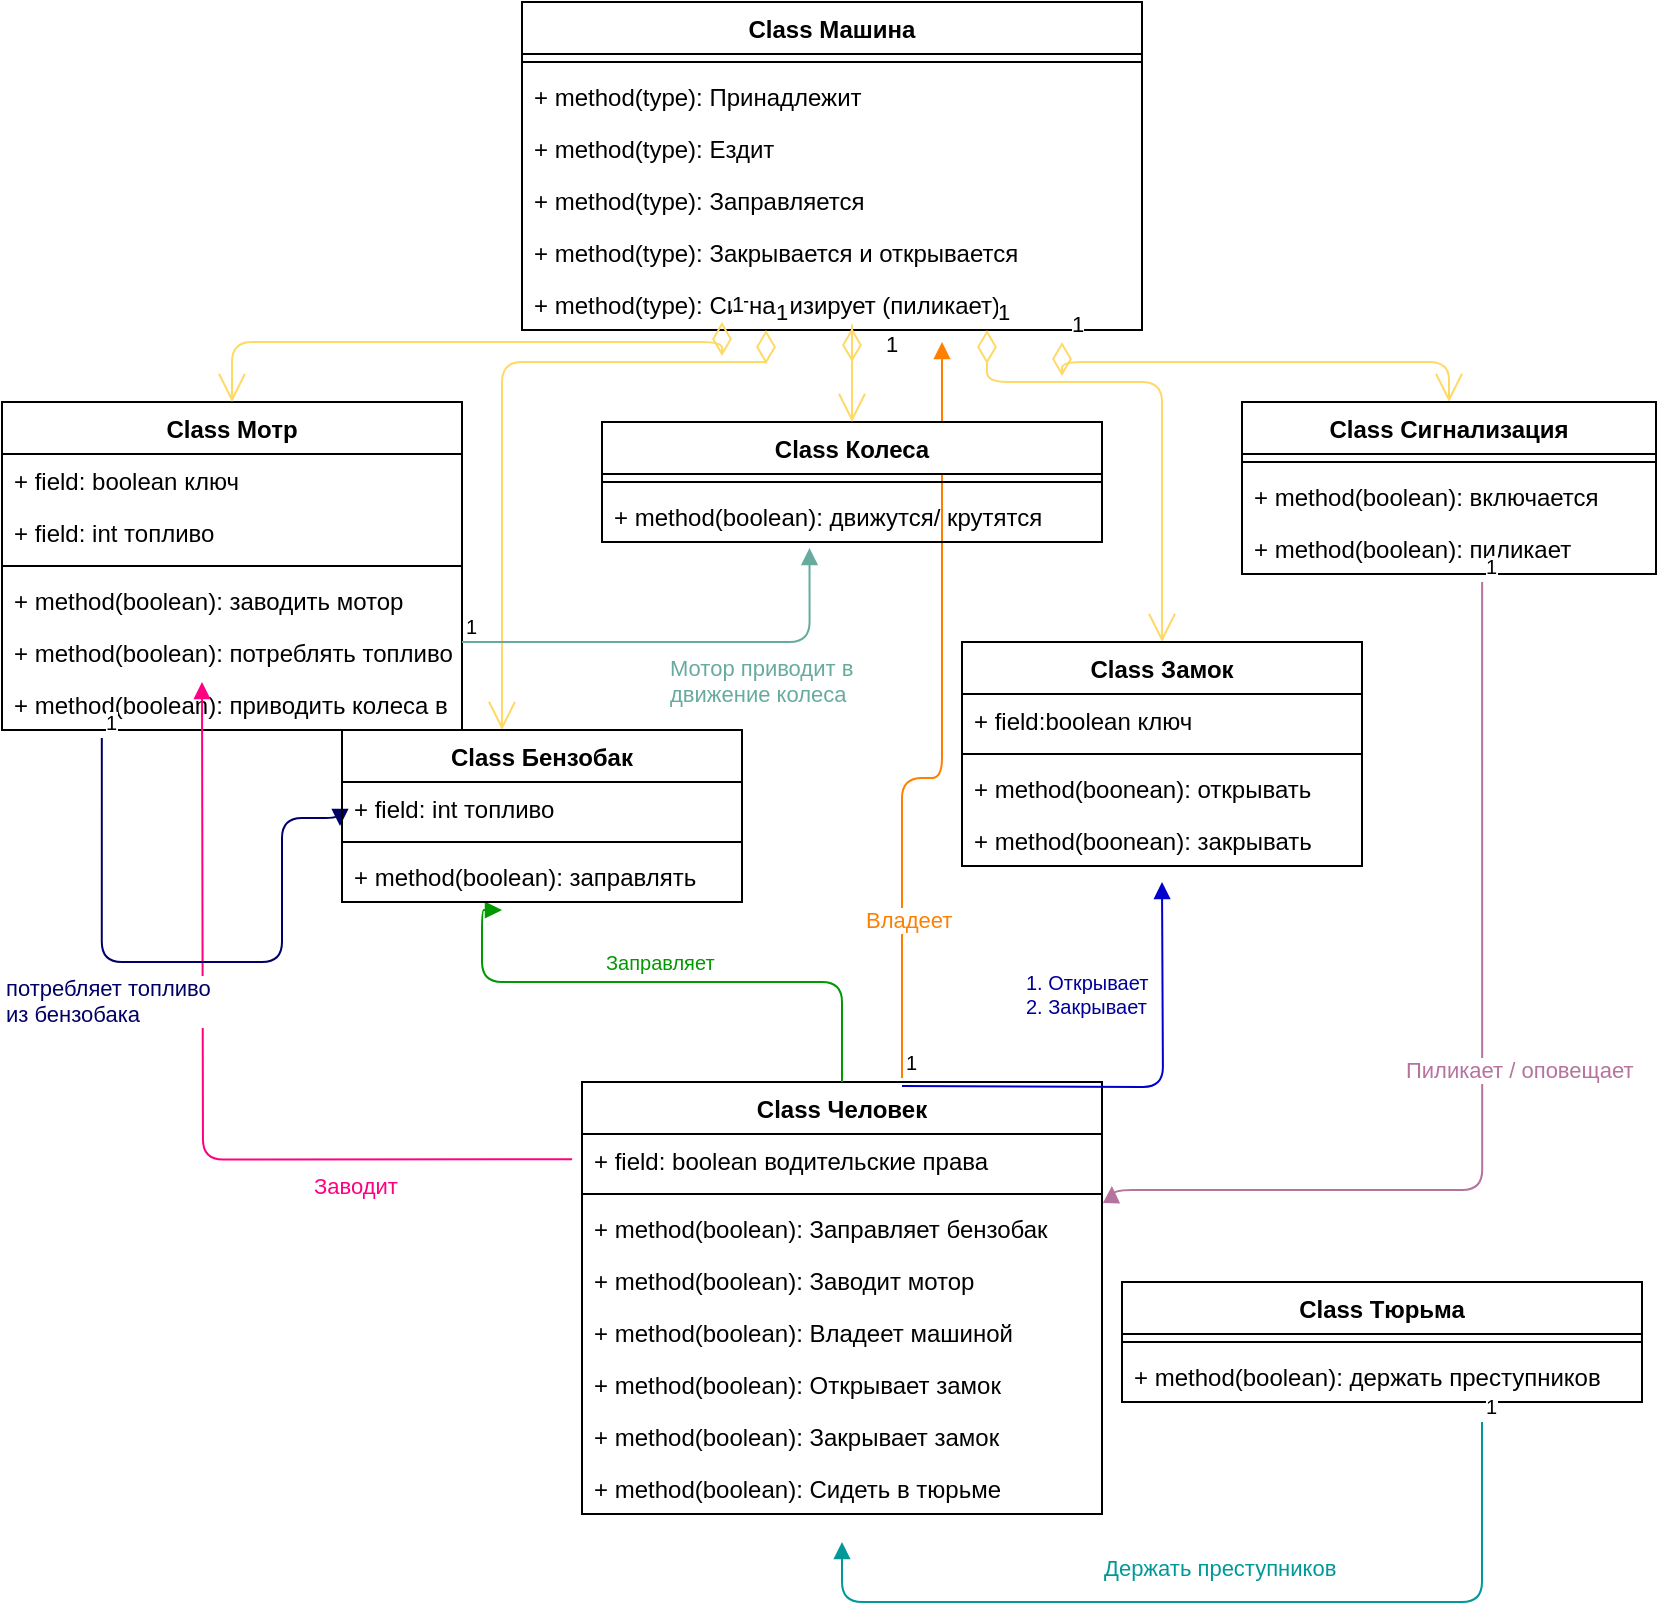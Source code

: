 <mxfile version="12.9.3" type="google"><diagram id="C5RBs43oDa-KdzZeNtuy" name="Page-1"><mxGraphModel dx="1422" dy="762" grid="1" gridSize="10" guides="1" tooltips="1" connect="1" arrows="1" fold="1" page="1" pageScale="1" pageWidth="827" pageHeight="1169" math="0" shadow="0"><root><mxCell id="WIyWlLk6GJQsqaUBKTNV-0"/><mxCell id="WIyWlLk6GJQsqaUBKTNV-1" parent="WIyWlLk6GJQsqaUBKTNV-0"/><mxCell id="cEycpyMzHlN6buZQE2hA-9" value="Class Машина" style="swimlane;fontStyle=1;align=center;verticalAlign=top;childLayout=stackLayout;horizontal=1;startSize=26;horizontalStack=0;resizeParent=1;resizeParentMax=0;resizeLast=0;collapsible=1;marginBottom=0;fillColor=none;" vertex="1" parent="WIyWlLk6GJQsqaUBKTNV-1"><mxGeometry x="260" width="310" height="164" as="geometry"/></mxCell><mxCell id="cEycpyMzHlN6buZQE2hA-11" value="" style="line;strokeWidth=1;fillColor=none;align=left;verticalAlign=middle;spacingTop=-1;spacingLeft=3;spacingRight=3;rotatable=0;labelPosition=right;points=[];portConstraint=eastwest;" vertex="1" parent="cEycpyMzHlN6buZQE2hA-9"><mxGeometry y="26" width="310" height="8" as="geometry"/></mxCell><mxCell id="cEycpyMzHlN6buZQE2hA-12" value="+ method(type): Принадлежит" style="text;align=left;verticalAlign=top;spacingLeft=4;spacingRight=4;overflow=hidden;rotatable=0;points=[[0,0.5],[1,0.5]];portConstraint=eastwest;labelBackgroundColor=none;" vertex="1" parent="cEycpyMzHlN6buZQE2hA-9"><mxGeometry y="34" width="310" height="26" as="geometry"/></mxCell><mxCell id="cEycpyMzHlN6buZQE2hA-89" value="+ method(type): Ездит" style="text;align=left;verticalAlign=top;spacingLeft=4;spacingRight=4;overflow=hidden;rotatable=0;points=[[0,0.5],[1,0.5]];portConstraint=eastwest;" vertex="1" parent="cEycpyMzHlN6buZQE2hA-9"><mxGeometry y="60" width="310" height="26" as="geometry"/></mxCell><mxCell id="cEycpyMzHlN6buZQE2hA-90" value="+ method(type): Заправляется" style="text;align=left;verticalAlign=top;spacingLeft=4;spacingRight=4;overflow=hidden;rotatable=0;points=[[0,0.5],[1,0.5]];portConstraint=eastwest;" vertex="1" parent="cEycpyMzHlN6buZQE2hA-9"><mxGeometry y="86" width="310" height="26" as="geometry"/></mxCell><mxCell id="cEycpyMzHlN6buZQE2hA-92" value="+ method(type): Закрывается и открывается" style="text;align=left;verticalAlign=top;spacingLeft=4;spacingRight=4;overflow=hidden;rotatable=0;points=[[0,0.5],[1,0.5]];portConstraint=eastwest;" vertex="1" parent="cEycpyMzHlN6buZQE2hA-9"><mxGeometry y="112" width="310" height="26" as="geometry"/></mxCell><mxCell id="cEycpyMzHlN6buZQE2hA-93" value="+ method(type): Сигнализирует (пиликает)" style="text;align=left;verticalAlign=top;spacingLeft=4;spacingRight=4;overflow=hidden;rotatable=0;points=[[0,0.5],[1,0.5]];portConstraint=eastwest;" vertex="1" parent="cEycpyMzHlN6buZQE2hA-9"><mxGeometry y="138" width="310" height="26" as="geometry"/></mxCell><mxCell id="cEycpyMzHlN6buZQE2hA-76" value="Владеет" style="endArrow=block;endFill=1;html=1;edgeStyle=orthogonalEdgeStyle;align=left;verticalAlign=top;strokeColor=#FF8000;fontColor=#FF8000;" edge="1" parent="cEycpyMzHlN6buZQE2hA-9"><mxGeometry x="-0.524" y="20" relative="1" as="geometry"><mxPoint x="190" y="538" as="sourcePoint"/><mxPoint x="210" y="170" as="targetPoint"/><Array as="points"><mxPoint x="190" y="388"/></Array><mxPoint as="offset"/></mxGeometry></mxCell><mxCell id="cEycpyMzHlN6buZQE2hA-77" value="1" style="resizable=0;html=1;align=left;verticalAlign=bottom;labelBackgroundColor=#ffffff;fontSize=10;" connectable="0" vertex="1" parent="cEycpyMzHlN6buZQE2hA-76"><mxGeometry x="-1" relative="1" as="geometry"/></mxCell><mxCell id="cEycpyMzHlN6buZQE2hA-17" value="Class Мотр" style="swimlane;fontStyle=1;align=center;verticalAlign=top;childLayout=stackLayout;horizontal=1;startSize=26;horizontalStack=0;resizeParent=1;resizeParentMax=0;resizeLast=0;collapsible=1;marginBottom=0;" vertex="1" parent="WIyWlLk6GJQsqaUBKTNV-1"><mxGeometry y="200" width="230" height="164" as="geometry"/></mxCell><mxCell id="cEycpyMzHlN6buZQE2hA-18" value="+ field: boolean ключ " style="text;strokeColor=none;fillColor=none;align=left;verticalAlign=top;spacingLeft=4;spacingRight=4;overflow=hidden;rotatable=0;points=[[0,0.5],[1,0.5]];portConstraint=eastwest;" vertex="1" parent="cEycpyMzHlN6buZQE2hA-17"><mxGeometry y="26" width="230" height="26" as="geometry"/></mxCell><mxCell id="cEycpyMzHlN6buZQE2hA-49" value="+ field: int топливо" style="text;strokeColor=none;fillColor=none;align=left;verticalAlign=top;spacingLeft=4;spacingRight=4;overflow=hidden;rotatable=0;points=[[0,0.5],[1,0.5]];portConstraint=eastwest;" vertex="1" parent="cEycpyMzHlN6buZQE2hA-17"><mxGeometry y="52" width="230" height="26" as="geometry"/></mxCell><mxCell id="cEycpyMzHlN6buZQE2hA-19" value="" style="line;strokeWidth=1;fillColor=none;align=left;verticalAlign=middle;spacingTop=-1;spacingLeft=3;spacingRight=3;rotatable=0;labelPosition=right;points=[];portConstraint=eastwest;" vertex="1" parent="cEycpyMzHlN6buZQE2hA-17"><mxGeometry y="78" width="230" height="8" as="geometry"/></mxCell><mxCell id="cEycpyMzHlN6buZQE2hA-20" value="+ method(boolean): заводить мотор" style="text;strokeColor=none;fillColor=none;align=left;verticalAlign=top;spacingLeft=4;spacingRight=4;overflow=hidden;rotatable=0;points=[[0,0.5],[1,0.5]];portConstraint=eastwest;" vertex="1" parent="cEycpyMzHlN6buZQE2hA-17"><mxGeometry y="86" width="230" height="26" as="geometry"/></mxCell><mxCell id="cEycpyMzHlN6buZQE2hA-50" value="+ method(boolean): потреблять топливо" style="text;strokeColor=none;fillColor=none;align=left;verticalAlign=top;spacingLeft=4;spacingRight=4;overflow=hidden;rotatable=0;points=[[0,0.5],[1,0.5]];portConstraint=eastwest;" vertex="1" parent="cEycpyMzHlN6buZQE2hA-17"><mxGeometry y="112" width="230" height="26" as="geometry"/></mxCell><mxCell id="cEycpyMzHlN6buZQE2hA-86" value="+ method(boolean): приводить колеса в движение" style="text;strokeColor=none;fillColor=none;align=left;verticalAlign=top;spacingLeft=4;spacingRight=4;overflow=hidden;rotatable=0;points=[[0,0.5],[1,0.5]];portConstraint=eastwest;" vertex="1" parent="cEycpyMzHlN6buZQE2hA-17"><mxGeometry y="138" width="230" height="26" as="geometry"/></mxCell><mxCell id="cEycpyMzHlN6buZQE2hA-37" value="1" style="endArrow=open;html=1;endSize=12;startArrow=diamondThin;startSize=14;startFill=0;edgeStyle=orthogonalEdgeStyle;align=left;verticalAlign=bottom;entryX=0.5;entryY=0;entryDx=0;entryDy=0;strokeColor=#FFD966;" edge="1" parent="WIyWlLk6GJQsqaUBKTNV-1" target="cEycpyMzHlN6buZQE2hA-17"><mxGeometry x="-1" y="3" relative="1" as="geometry"><mxPoint x="360" y="160" as="sourcePoint"/><mxPoint x="574" y="140" as="targetPoint"/><Array as="points"><mxPoint x="360" y="170"/><mxPoint x="115" y="170"/></Array></mxGeometry></mxCell><mxCell id="cEycpyMzHlN6buZQE2hA-39" value="1" style="endArrow=open;html=1;endSize=12;startArrow=diamondThin;startSize=14;startFill=0;edgeStyle=orthogonalEdgeStyle;align=left;verticalAlign=bottom;entryX=0.4;entryY=0;entryDx=0;entryDy=0;entryPerimeter=0;strokeColor=#FFD966;" edge="1" parent="WIyWlLk6GJQsqaUBKTNV-1" source="cEycpyMzHlN6buZQE2hA-93" target="cEycpyMzHlN6buZQE2hA-13"><mxGeometry x="-1" y="3" relative="1" as="geometry"><mxPoint x="390" y="170" as="sourcePoint"/><mxPoint x="240" y="312" as="targetPoint"/><Array as="points"><mxPoint x="382" y="180"/><mxPoint x="250" y="180"/></Array></mxGeometry></mxCell><mxCell id="cEycpyMzHlN6buZQE2hA-42" value="1" style="endArrow=open;html=1;endSize=12;startArrow=diamondThin;startSize=14;startFill=0;edgeStyle=orthogonalEdgeStyle;align=left;verticalAlign=bottom;entryX=0.5;entryY=0;entryDx=0;entryDy=0;strokeColor=#FFD966;exitX=0.75;exitY=1;exitDx=0;exitDy=0;" edge="1" parent="WIyWlLk6GJQsqaUBKTNV-1" source="cEycpyMzHlN6buZQE2hA-9" target="cEycpyMzHlN6buZQE2hA-33"><mxGeometry x="-1" y="3" relative="1" as="geometry"><mxPoint x="590" y="190" as="sourcePoint"/><mxPoint x="510" y="370" as="targetPoint"/><Array as="points"><mxPoint x="493" y="190"/><mxPoint x="580" y="190"/></Array></mxGeometry></mxCell><mxCell id="cEycpyMzHlN6buZQE2hA-44" value="1" style="endArrow=open;html=1;endSize=12;startArrow=diamondThin;startSize=14;startFill=0;edgeStyle=orthogonalEdgeStyle;align=left;verticalAlign=bottom;entryX=0.5;entryY=0;entryDx=0;entryDy=0;strokeColor=#FFD966;" edge="1" parent="WIyWlLk6GJQsqaUBKTNV-1" target="cEycpyMzHlN6buZQE2hA-29"><mxGeometry x="-1" y="3" relative="1" as="geometry"><mxPoint x="530" y="170" as="sourcePoint"/><mxPoint x="600" y="130" as="targetPoint"/><Array as="points"><mxPoint x="530" y="180"/><mxPoint x="724" y="180"/></Array></mxGeometry></mxCell><mxCell id="cEycpyMzHlN6buZQE2hA-21" value="Class Колеса" style="swimlane;fontStyle=1;align=center;verticalAlign=top;childLayout=stackLayout;horizontal=1;startSize=26;horizontalStack=0;resizeParent=1;resizeParentMax=0;resizeLast=0;collapsible=1;marginBottom=0;" vertex="1" parent="WIyWlLk6GJQsqaUBKTNV-1"><mxGeometry x="300" y="210" width="250" height="60" as="geometry"/></mxCell><mxCell id="cEycpyMzHlN6buZQE2hA-23" value="" style="line;strokeWidth=1;fillColor=none;align=left;verticalAlign=middle;spacingTop=-1;spacingLeft=3;spacingRight=3;rotatable=0;labelPosition=right;points=[];portConstraint=eastwest;" vertex="1" parent="cEycpyMzHlN6buZQE2hA-21"><mxGeometry y="26" width="250" height="8" as="geometry"/></mxCell><mxCell id="cEycpyMzHlN6buZQE2hA-24" value="+ method(boolean): движутся/ крутятся" style="text;strokeColor=none;fillColor=none;align=left;verticalAlign=top;spacingLeft=4;spacingRight=4;overflow=hidden;rotatable=0;points=[[0,0.5],[1,0.5]];portConstraint=eastwest;" vertex="1" parent="cEycpyMzHlN6buZQE2hA-21"><mxGeometry y="34" width="250" height="26" as="geometry"/></mxCell><mxCell id="cEycpyMzHlN6buZQE2hA-33" value="Class Замок" style="swimlane;fontStyle=1;align=center;verticalAlign=top;childLayout=stackLayout;horizontal=1;startSize=26;horizontalStack=0;resizeParent=1;resizeParentMax=0;resizeLast=0;collapsible=1;marginBottom=0;" vertex="1" parent="WIyWlLk6GJQsqaUBKTNV-1"><mxGeometry x="480" y="320" width="200" height="112" as="geometry"/></mxCell><mxCell id="cEycpyMzHlN6buZQE2hA-34" value="+ field:boolean ключ" style="text;strokeColor=none;fillColor=none;align=left;verticalAlign=top;spacingLeft=4;spacingRight=4;overflow=hidden;rotatable=0;points=[[0,0.5],[1,0.5]];portConstraint=eastwest;" vertex="1" parent="cEycpyMzHlN6buZQE2hA-33"><mxGeometry y="26" width="200" height="26" as="geometry"/></mxCell><mxCell id="cEycpyMzHlN6buZQE2hA-35" value="" style="line;strokeWidth=1;fillColor=none;align=left;verticalAlign=middle;spacingTop=-1;spacingLeft=3;spacingRight=3;rotatable=0;labelPosition=right;points=[];portConstraint=eastwest;" vertex="1" parent="cEycpyMzHlN6buZQE2hA-33"><mxGeometry y="52" width="200" height="8" as="geometry"/></mxCell><mxCell id="cEycpyMzHlN6buZQE2hA-36" value="+ method(boonean): открывать" style="text;strokeColor=none;fillColor=none;align=left;verticalAlign=top;spacingLeft=4;spacingRight=4;overflow=hidden;rotatable=0;points=[[0,0.5],[1,0.5]];portConstraint=eastwest;" vertex="1" parent="cEycpyMzHlN6buZQE2hA-33"><mxGeometry y="60" width="200" height="26" as="geometry"/></mxCell><mxCell id="cEycpyMzHlN6buZQE2hA-48" value="+ method(boonean): закрывать" style="text;strokeColor=none;fillColor=none;align=left;verticalAlign=top;spacingLeft=4;spacingRight=4;overflow=hidden;rotatable=0;points=[[0,0.5],[1,0.5]];portConstraint=eastwest;" vertex="1" parent="cEycpyMzHlN6buZQE2hA-33"><mxGeometry y="86" width="200" height="26" as="geometry"/></mxCell><mxCell id="cEycpyMzHlN6buZQE2hA-29" value="Class Сигнализация" style="swimlane;fontStyle=1;align=center;verticalAlign=top;childLayout=stackLayout;horizontal=1;startSize=26;horizontalStack=0;resizeParent=1;resizeParentMax=0;resizeLast=0;collapsible=1;marginBottom=0;" vertex="1" parent="WIyWlLk6GJQsqaUBKTNV-1"><mxGeometry x="620" y="200" width="207" height="86" as="geometry"/></mxCell><mxCell id="cEycpyMzHlN6buZQE2hA-31" value="" style="line;strokeWidth=1;fillColor=none;align=left;verticalAlign=middle;spacingTop=-1;spacingLeft=3;spacingRight=3;rotatable=0;labelPosition=right;points=[];portConstraint=eastwest;" vertex="1" parent="cEycpyMzHlN6buZQE2hA-29"><mxGeometry y="26" width="207" height="8" as="geometry"/></mxCell><mxCell id="cEycpyMzHlN6buZQE2hA-32" value="+ method(boolean): включается" style="text;strokeColor=none;fillColor=none;align=left;verticalAlign=top;spacingLeft=4;spacingRight=4;overflow=hidden;rotatable=0;points=[[0,0.5],[1,0.5]];portConstraint=eastwest;" vertex="1" parent="cEycpyMzHlN6buZQE2hA-29"><mxGeometry y="34" width="207" height="26" as="geometry"/></mxCell><mxCell id="cEycpyMzHlN6buZQE2hA-47" value="+ method(boolean): пиликает" style="text;strokeColor=none;fillColor=none;align=left;verticalAlign=top;spacingLeft=4;spacingRight=4;overflow=hidden;rotatable=0;points=[[0,0.5],[1,0.5]];portConstraint=eastwest;" vertex="1" parent="cEycpyMzHlN6buZQE2hA-29"><mxGeometry y="60" width="207" height="26" as="geometry"/></mxCell><mxCell id="cEycpyMzHlN6buZQE2hA-52" value="Class Человек" style="swimlane;fontStyle=1;align=center;verticalAlign=top;childLayout=stackLayout;horizontal=1;startSize=26;horizontalStack=0;resizeParent=1;resizeParentMax=0;resizeLast=0;collapsible=1;marginBottom=0;" vertex="1" parent="WIyWlLk6GJQsqaUBKTNV-1"><mxGeometry x="290" y="540" width="260" height="216" as="geometry"/></mxCell><mxCell id="cEycpyMzHlN6buZQE2hA-53" value="+ field: boolean водительские права" style="text;strokeColor=none;fillColor=none;align=left;verticalAlign=top;spacingLeft=4;spacingRight=4;overflow=hidden;rotatable=0;points=[[0,0.5],[1,0.5]];portConstraint=eastwest;" vertex="1" parent="cEycpyMzHlN6buZQE2hA-52"><mxGeometry y="26" width="260" height="26" as="geometry"/></mxCell><mxCell id="cEycpyMzHlN6buZQE2hA-54" value="" style="line;strokeWidth=1;fillColor=none;align=left;verticalAlign=middle;spacingTop=-1;spacingLeft=3;spacingRight=3;rotatable=0;labelPosition=right;points=[];portConstraint=eastwest;" vertex="1" parent="cEycpyMzHlN6buZQE2hA-52"><mxGeometry y="52" width="260" height="8" as="geometry"/></mxCell><mxCell id="cEycpyMzHlN6buZQE2hA-55" value="+ method(boolean): Заправляет бензобак" style="text;strokeColor=none;fillColor=none;align=left;verticalAlign=top;spacingLeft=4;spacingRight=4;overflow=hidden;rotatable=0;points=[[0,0.5],[1,0.5]];portConstraint=eastwest;" vertex="1" parent="cEycpyMzHlN6buZQE2hA-52"><mxGeometry y="60" width="260" height="26" as="geometry"/></mxCell><mxCell id="cEycpyMzHlN6buZQE2hA-68" value="+ method(boolean): Заводит мотор" style="text;strokeColor=none;fillColor=none;align=left;verticalAlign=top;spacingLeft=4;spacingRight=4;overflow=hidden;rotatable=0;points=[[0,0.5],[1,0.5]];portConstraint=eastwest;" vertex="1" parent="cEycpyMzHlN6buZQE2hA-52"><mxGeometry y="86" width="260" height="26" as="geometry"/></mxCell><mxCell id="cEycpyMzHlN6buZQE2hA-78" value="+ method(boolean): Владеет машиной" style="text;strokeColor=none;fillColor=none;align=left;verticalAlign=top;spacingLeft=4;spacingRight=4;overflow=hidden;rotatable=0;points=[[0,0.5],[1,0.5]];portConstraint=eastwest;" vertex="1" parent="cEycpyMzHlN6buZQE2hA-52"><mxGeometry y="112" width="260" height="26" as="geometry"/></mxCell><mxCell id="cEycpyMzHlN6buZQE2hA-79" value="+ method(boolean): Открывает замок" style="text;strokeColor=none;fillColor=none;align=left;verticalAlign=top;spacingLeft=4;spacingRight=4;overflow=hidden;rotatable=0;points=[[0,0.5],[1,0.5]];portConstraint=eastwest;" vertex="1" parent="cEycpyMzHlN6buZQE2hA-52"><mxGeometry y="138" width="260" height="26" as="geometry"/></mxCell><mxCell id="cEycpyMzHlN6buZQE2hA-80" value="+ method(boolean): Закрывает замок" style="text;strokeColor=none;fillColor=none;align=left;verticalAlign=top;spacingLeft=4;spacingRight=4;overflow=hidden;rotatable=0;points=[[0,0.5],[1,0.5]];portConstraint=eastwest;" vertex="1" parent="cEycpyMzHlN6buZQE2hA-52"><mxGeometry y="164" width="260" height="26" as="geometry"/></mxCell><mxCell id="cEycpyMzHlN6buZQE2hA-100" value="+ method(boolean): Сидеть в тюрьме" style="text;strokeColor=none;fillColor=none;align=left;verticalAlign=top;spacingLeft=4;spacingRight=4;overflow=hidden;rotatable=0;points=[[0,0.5],[1,0.5]];portConstraint=eastwest;" vertex="1" parent="cEycpyMzHlN6buZQE2hA-52"><mxGeometry y="190" width="260" height="26" as="geometry"/></mxCell><mxCell id="cEycpyMzHlN6buZQE2hA-58" value="" style="endArrow=block;endFill=1;html=1;edgeStyle=orthogonalEdgeStyle;align=left;verticalAlign=top;strokeColor=#0000CC;" edge="1" parent="WIyWlLk6GJQsqaUBKTNV-1"><mxGeometry x="0.121" y="30" relative="1" as="geometry"><mxPoint x="450" y="542" as="sourcePoint"/><mxPoint x="580" y="440" as="targetPoint"/><mxPoint x="50" y="-22" as="offset"/></mxGeometry></mxCell><mxCell id="cEycpyMzHlN6buZQE2hA-59" value="1. Открывает&lt;br&gt;2. Закрывает" style="resizable=0;html=1;align=left;verticalAlign=bottom;labelBackgroundColor=#ffffff;fontSize=10;fontColor=#000099;" connectable="0" vertex="1" parent="cEycpyMzHlN6buZQE2hA-58"><mxGeometry x="-1" relative="1" as="geometry"><mxPoint x="60" y="-32" as="offset"/></mxGeometry></mxCell><mxCell id="cEycpyMzHlN6buZQE2hA-60" value="" style="endArrow=block;endFill=1;html=1;edgeStyle=orthogonalEdgeStyle;align=left;verticalAlign=top;exitX=0.5;exitY=0;exitDx=0;exitDy=0;entryX=0.4;entryY=1.154;entryDx=0;entryDy=0;entryPerimeter=0;fontColor=#009900;strokeColor=#009900;" edge="1" parent="WIyWlLk6GJQsqaUBKTNV-1" source="cEycpyMzHlN6buZQE2hA-52" target="cEycpyMzHlN6buZQE2hA-16"><mxGeometry x="-1" relative="1" as="geometry"><mxPoint x="310" y="290" as="sourcePoint"/><mxPoint x="240" y="460" as="targetPoint"/><Array as="points"><mxPoint x="420" y="490"/><mxPoint x="240" y="490"/></Array></mxGeometry></mxCell><mxCell id="cEycpyMzHlN6buZQE2hA-61" value="Заправляет" style="resizable=0;html=1;align=left;verticalAlign=bottom;labelBackgroundColor=#ffffff;fontSize=10;fontColor=#009900;" connectable="0" vertex="1" parent="cEycpyMzHlN6buZQE2hA-60"><mxGeometry x="-1" relative="1" as="geometry"><mxPoint x="-120" y="-52" as="offset"/></mxGeometry></mxCell><mxCell id="cEycpyMzHlN6buZQE2hA-72" value="&lt;font color=&quot;#ff0080&quot;&gt;Заводит&lt;/font&gt;" style="endArrow=block;endFill=1;html=1;edgeStyle=orthogonalEdgeStyle;align=left;verticalAlign=top;exitX=-0.019;exitY=0.179;exitDx=0;exitDy=0;exitPerimeter=0;strokeColor=#FF0080;" edge="1" parent="WIyWlLk6GJQsqaUBKTNV-1" source="cEycpyMzHlN6buZQE2hA-52"><mxGeometry x="-0.381" relative="1" as="geometry"><mxPoint x="60" y="390" as="sourcePoint"/><mxPoint x="100" y="340" as="targetPoint"/><mxPoint as="offset"/></mxGeometry></mxCell><mxCell id="cEycpyMzHlN6buZQE2hA-74" value="&lt;font color=&quot;#b5739d&quot;&gt;Пиликает / оповещает&lt;/font&gt;" style="endArrow=block;endFill=1;html=1;edgeStyle=orthogonalEdgeStyle;align=left;verticalAlign=top;exitX=0.58;exitY=1.154;exitDx=0;exitDy=0;exitPerimeter=0;entryX=1.019;entryY=1;entryDx=0;entryDy=0;entryPerimeter=0;strokeColor=#B5739D;" edge="1" parent="WIyWlLk6GJQsqaUBKTNV-1" source="cEycpyMzHlN6buZQE2hA-47" target="cEycpyMzHlN6buZQE2hA-53"><mxGeometry x="-0.061" y="-40" relative="1" as="geometry"><mxPoint x="700" y="490" as="sourcePoint"/><mxPoint x="860" y="490" as="targetPoint"/><Array as="points"><mxPoint x="740" y="594"/></Array><mxPoint as="offset"/></mxGeometry></mxCell><mxCell id="cEycpyMzHlN6buZQE2hA-75" value="1" style="resizable=0;html=1;align=left;verticalAlign=bottom;labelBackgroundColor=#ffffff;fontSize=10;" connectable="0" vertex="1" parent="cEycpyMzHlN6buZQE2hA-74"><mxGeometry x="-1" relative="1" as="geometry"/></mxCell><mxCell id="cEycpyMzHlN6buZQE2hA-82" value="потребляет топливо &lt;br&gt;из бензобака" style="endArrow=block;endFill=1;html=1;edgeStyle=orthogonalEdgeStyle;align=left;verticalAlign=top;entryX=-0.005;entryY=0.846;entryDx=0;entryDy=0;entryPerimeter=0;exitX=0.217;exitY=1.154;exitDx=0;exitDy=0;exitPerimeter=0;strokeColor=#000066;fontColor=#000066;" edge="1" parent="WIyWlLk6GJQsqaUBKTNV-1" source="cEycpyMzHlN6buZQE2hA-86" target="cEycpyMzHlN6buZQE2hA-14"><mxGeometry x="-0.271" y="-50" relative="1" as="geometry"><mxPoint x="58" y="380" as="sourcePoint"/><mxPoint x="120" y="420" as="targetPoint"/><Array as="points"><mxPoint x="50" y="480"/><mxPoint x="140" y="480"/><mxPoint x="140" y="408"/><mxPoint x="169" y="408"/></Array><mxPoint x="-50" y="-50" as="offset"/></mxGeometry></mxCell><mxCell id="cEycpyMzHlN6buZQE2hA-83" value="1" style="resizable=0;html=1;align=left;verticalAlign=bottom;labelBackgroundColor=#ffffff;fontSize=10;" connectable="0" vertex="1" parent="cEycpyMzHlN6buZQE2hA-82"><mxGeometry x="-1" relative="1" as="geometry"/></mxCell><mxCell id="cEycpyMzHlN6buZQE2hA-84" value="Мотор приводит в &lt;br&gt;движение колеса" style="endArrow=block;endFill=1;html=1;edgeStyle=orthogonalEdgeStyle;align=left;verticalAlign=top;entryX=0.415;entryY=1.115;entryDx=0;entryDy=0;entryPerimeter=0;strokeColor=#67AB9F;fontColor=#67AB9F;" edge="1" parent="WIyWlLk6GJQsqaUBKTNV-1" target="cEycpyMzHlN6buZQE2hA-24"><mxGeometry x="-0.076" relative="1" as="geometry"><mxPoint x="230" y="320" as="sourcePoint"/><mxPoint x="390" y="320" as="targetPoint"/><Array as="points"><mxPoint x="404" y="320"/></Array><mxPoint as="offset"/></mxGeometry></mxCell><mxCell id="cEycpyMzHlN6buZQE2hA-85" value="1" style="resizable=0;html=1;align=left;verticalAlign=bottom;labelBackgroundColor=#ffffff;fontSize=10;" connectable="0" vertex="1" parent="cEycpyMzHlN6buZQE2hA-84"><mxGeometry x="-1" relative="1" as="geometry"/></mxCell><mxCell id="cEycpyMzHlN6buZQE2hA-13" value="Class Бензобак" style="swimlane;fontStyle=1;align=center;verticalAlign=top;childLayout=stackLayout;horizontal=1;startSize=26;horizontalStack=0;resizeParent=1;resizeParentMax=0;resizeLast=0;collapsible=1;marginBottom=0;" vertex="1" parent="WIyWlLk6GJQsqaUBKTNV-1"><mxGeometry x="170" y="364" width="200" height="86" as="geometry"/></mxCell><mxCell id="cEycpyMzHlN6buZQE2hA-14" value="+ field: int топливо" style="text;strokeColor=none;fillColor=none;align=left;verticalAlign=top;spacingLeft=4;spacingRight=4;overflow=hidden;rotatable=0;points=[[0,0.5],[1,0.5]];portConstraint=eastwest;" vertex="1" parent="cEycpyMzHlN6buZQE2hA-13"><mxGeometry y="26" width="200" height="26" as="geometry"/></mxCell><mxCell id="cEycpyMzHlN6buZQE2hA-15" value="" style="line;strokeWidth=1;fillColor=none;align=left;verticalAlign=middle;spacingTop=-1;spacingLeft=3;spacingRight=3;rotatable=0;labelPosition=right;points=[];portConstraint=eastwest;" vertex="1" parent="cEycpyMzHlN6buZQE2hA-13"><mxGeometry y="52" width="200" height="8" as="geometry"/></mxCell><mxCell id="cEycpyMzHlN6buZQE2hA-16" value="+ method(boolean): заправлять" style="text;strokeColor=none;fillColor=none;align=left;verticalAlign=top;spacingLeft=4;spacingRight=4;overflow=hidden;rotatable=0;points=[[0,0.5],[1,0.5]];portConstraint=eastwest;" vertex="1" parent="cEycpyMzHlN6buZQE2hA-13"><mxGeometry y="60" width="200" height="26" as="geometry"/></mxCell><mxCell id="cEycpyMzHlN6buZQE2hA-97" value="1" style="endArrow=open;html=1;endSize=12;startArrow=diamondThin;startSize=14;startFill=0;edgeStyle=orthogonalEdgeStyle;align=left;verticalAlign=bottom;strokeColor=#FFD966;" edge="1" parent="WIyWlLk6GJQsqaUBKTNV-1" target="cEycpyMzHlN6buZQE2hA-21"><mxGeometry x="0.143" y="15" relative="1" as="geometry"><mxPoint x="425" y="180" as="sourcePoint"/><mxPoint x="450" y="200" as="targetPoint"/><Array as="points"><mxPoint x="425" y="160"/></Array><mxPoint as="offset"/></mxGeometry></mxCell><mxCell id="cEycpyMzHlN6buZQE2hA-25" value="Class Тюрьма&#10;" style="swimlane;fontStyle=1;align=center;verticalAlign=top;childLayout=stackLayout;horizontal=1;startSize=26;horizontalStack=0;resizeParent=1;resizeParentMax=0;resizeLast=0;collapsible=1;marginBottom=0;" vertex="1" parent="WIyWlLk6GJQsqaUBKTNV-1"><mxGeometry x="560" y="640" width="260" height="60" as="geometry"/></mxCell><mxCell id="cEycpyMzHlN6buZQE2hA-27" value="" style="line;strokeWidth=1;fillColor=none;align=left;verticalAlign=middle;spacingTop=-1;spacingLeft=3;spacingRight=3;rotatable=0;labelPosition=right;points=[];portConstraint=eastwest;" vertex="1" parent="cEycpyMzHlN6buZQE2hA-25"><mxGeometry y="26" width="260" height="8" as="geometry"/></mxCell><mxCell id="cEycpyMzHlN6buZQE2hA-28" value="+ method(boolean): держать преступников" style="text;strokeColor=none;fillColor=none;align=left;verticalAlign=top;spacingLeft=4;spacingRight=4;overflow=hidden;rotatable=0;points=[[0,0.5],[1,0.5]];portConstraint=eastwest;" vertex="1" parent="cEycpyMzHlN6buZQE2hA-25"><mxGeometry y="34" width="260" height="26" as="geometry"/></mxCell><mxCell id="cEycpyMzHlN6buZQE2hA-98" value="&lt;font color=&quot;#009999&quot;&gt;Держать преступников&lt;/font&gt;" style="endArrow=block;endFill=1;html=1;edgeStyle=orthogonalEdgeStyle;align=left;verticalAlign=top;strokeColor=#009999;fontColor=none;" edge="1" parent="WIyWlLk6GJQsqaUBKTNV-1"><mxGeometry x="0.277" y="-30" relative="1" as="geometry"><mxPoint x="740" y="710" as="sourcePoint"/><mxPoint x="420" y="770" as="targetPoint"/><Array as="points"><mxPoint x="740" y="800"/><mxPoint x="420" y="800"/></Array><mxPoint as="offset"/></mxGeometry></mxCell><mxCell id="cEycpyMzHlN6buZQE2hA-99" value="1" style="resizable=0;html=1;align=left;verticalAlign=bottom;labelBackgroundColor=#ffffff;fontSize=10;" connectable="0" vertex="1" parent="cEycpyMzHlN6buZQE2hA-98"><mxGeometry x="-1" relative="1" as="geometry"/></mxCell></root></mxGraphModel></diagram></mxfile>